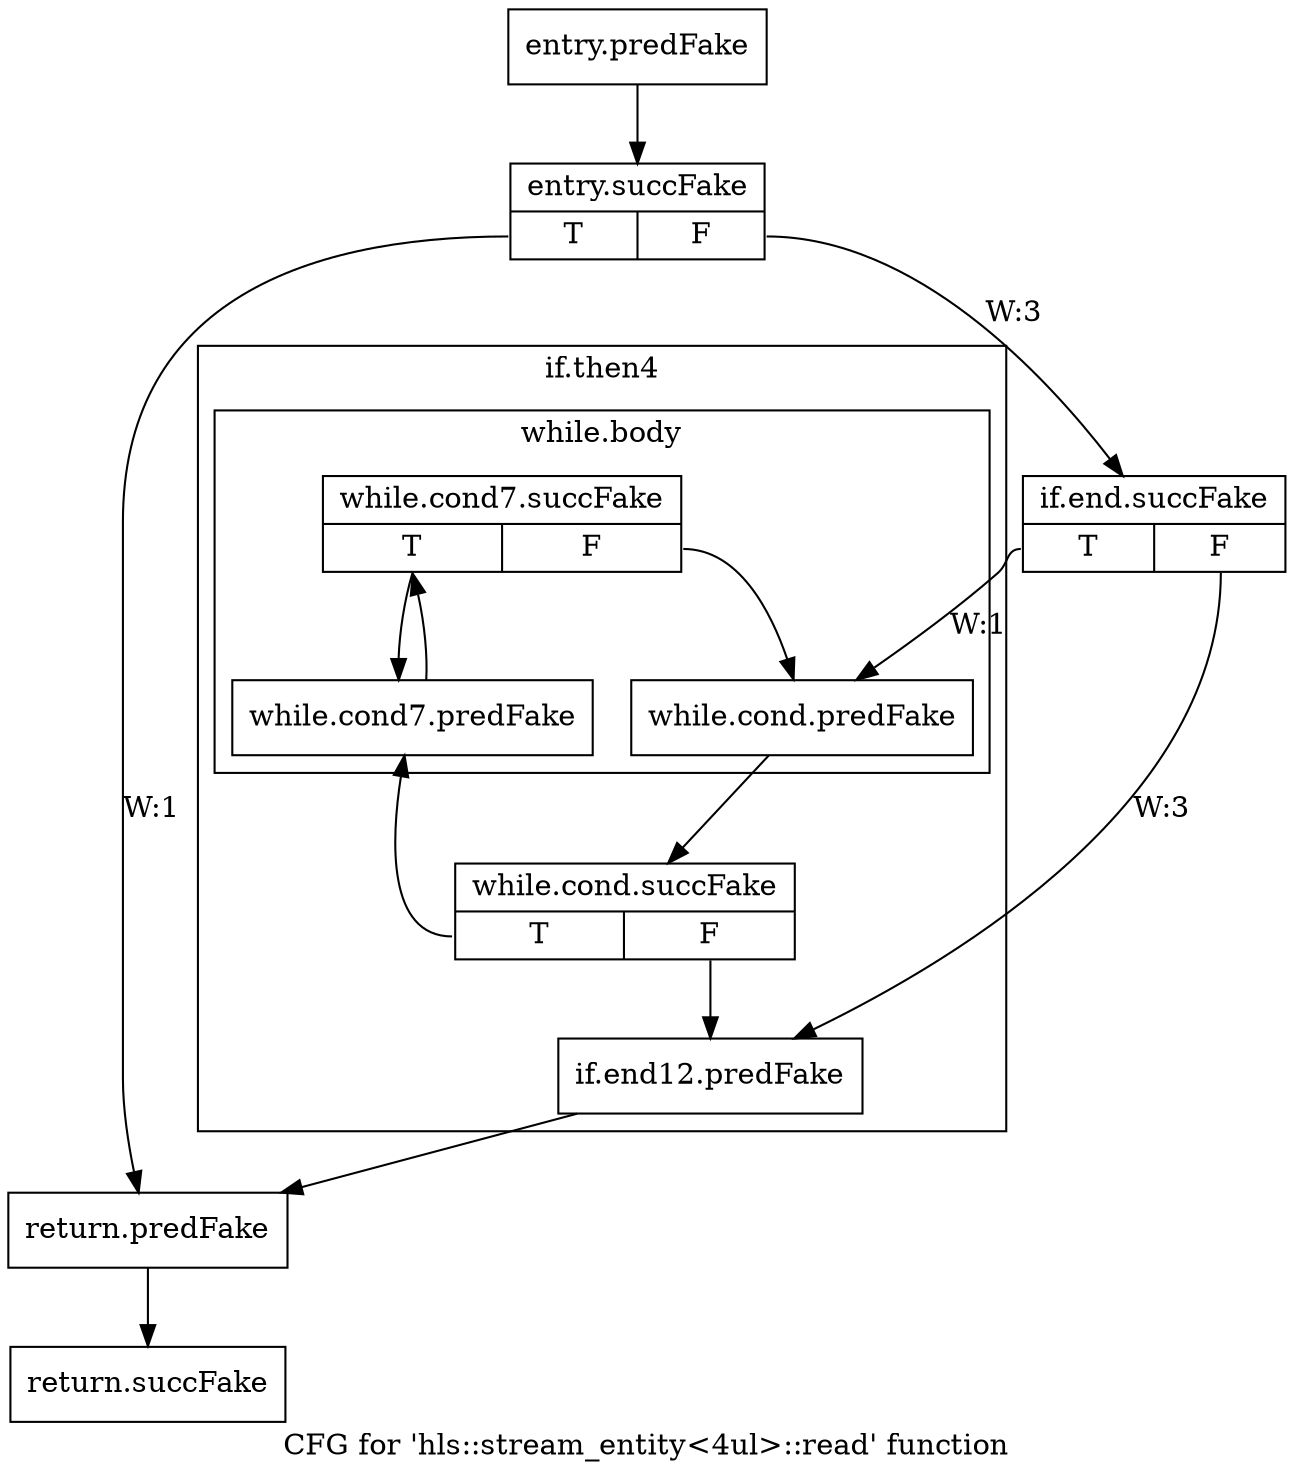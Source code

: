 digraph "CFG for 'hls::stream_entity\<4ul\>::read' function" {
	label="CFG for 'hls::stream_entity\<4ul\>::read' function";

	Node0x576d250 [shape=record,filename="",linenumber="",label="{entry.predFake}"];
	Node0x576d250 -> Node0x58f8b30[ callList="" memoryops="" filename="/tools/Xilinx/Vitis_HLS/2023.1/include/hls_stream.h" execusionnum="2"];
	Node0x58f8b30 [shape=record,filename="/tools/Xilinx/Vitis_HLS/2023.1/include/hls_stream.h",linenumber="192",label="{entry.succFake|{<s0>T|<s1>F}}"];
	Node0x58f8b30:s0 -> Node0x576fa60[label="W:1" callList="" memoryops="" filename="/tools/Xilinx/Vitis_HLS/2023.1/include/hls_stream.h" execusionnum="0"];
	Node0x58f8b30:s1 -> Node0x58f8be0[label="W:3" callList="" memoryops="" filename="/tools/Xilinx/Vitis_HLS/2023.1/include/hls_stream.h" execusionnum="2"];
	Node0x58f8be0 [shape=record,filename="/tools/Xilinx/Vitis_HLS/2023.1/include/hls_stream.h",linenumber="201",label="{if.end.succFake|{<s0>T|<s1>F}}"];
	Node0x58f8be0:s0 -> Node0x576f830[label="W:1" callList="" memoryops="" filename="/tools/Xilinx/Vitis_HLS/2023.1/include/hls_stream.h" execusionnum="0"];
	Node0x58f8be0:s1 -> Node0x576fa10[label="W:3"];
	Node0x576fa10 [shape=record,filename="/tools/Xilinx/Vitis_HLS/2023.1/include/hls_stream.h",linenumber="222",label="{if.end12.predFake}"];
	Node0x576fa10 -> Node0x576fa60[ callList="" memoryops="" filename="/tools/Xilinx/Vitis_HLS/2023.1/include/hls_stream.h" execusionnum="0"];
	Node0x576fa60 [shape=record,filename="/tools/Xilinx/Vitis_HLS/2023.1/include/hls_stream.h",linenumber="226",label="{return.predFake}"];
	Node0x576fa60 -> Node0x5684b80[ callList="" memoryops="" filename="/tools/Xilinx/Vitis_HLS/2023.1/include/hls_stream.h" execusionnum="0"];
	Node0x5684b80 [shape=record,filename="/tools/Xilinx/Vitis_HLS/2023.1/include/hls_stream.h",linenumber="226",label="{return.succFake}"];
subgraph cluster_0 {
	label="if.then4";
	tripcount="0";
	invocationtime="1";

subgraph cluster_0_0 {
	label="while.body";
	tripcount="0";
	invocationtime="-1";

	Node0x576f8d0 [shape=record,filename="/tools/Xilinx/Vitis_HLS/2023.1/include/hls_stream.h",linenumber="213",label="{while.cond7.predFake}"];
	Node0x576f8d0 -> Node0x58f8fc0[ callList="" memoryops="" filename="/tools/Xilinx/Vitis_HLS/2023.1/include/hls_stream.h" execusionnum="0"];
	Node0x58f8fc0 [shape=record,filename="/tools/Xilinx/Vitis_HLS/2023.1/include/hls_stream.h",linenumber="213",label="{while.cond7.succFake|{<s0>T|<s1>F}}"];
	Node0x58f8fc0:s0 -> Node0x576f8d0[ callList="" memoryops="" filename="/tools/Xilinx/Vitis_HLS/2023.1/include/hls_stream.h" execusionnum="0"];
	Node0x58f8fc0:s1 -> Node0x576f830[ callList="" memoryops="" filename="/tools/Xilinx/Vitis_HLS/2023.1/include/hls_stream.h" execusionnum="0"];
}
	Node0x576f830 [shape=record,filename="/tools/Xilinx/Vitis_HLS/2023.1/include/hls_stream.h",linenumber="211",label="{while.cond.predFake}"];
	Node0x576f830 -> Node0x58f8e00[ callList="" memoryops="" filename="/tools/Xilinx/Vitis_HLS/2023.1/include/hls_stream.h" execusionnum="0"];
	Node0x58f8e00 [shape=record,filename="/tools/Xilinx/Vitis_HLS/2023.1/include/hls_stream.h",linenumber="211",label="{while.cond.succFake|{<s0>T|<s1>F}}"];
	Node0x58f8e00:s0 -> Node0x576f8d0[ callList="" memoryops="" filename="/tools/Xilinx/Vitis_HLS/2023.1/include/hls_stream.h" execusionnum="0"];
	Node0x58f8e00:s1 -> Node0x576fa10[ callList="" memoryops="" filename="/tools/Xilinx/Vitis_HLS/2023.1/include/hls_stream.h" execusionnum="0"];
}
}
